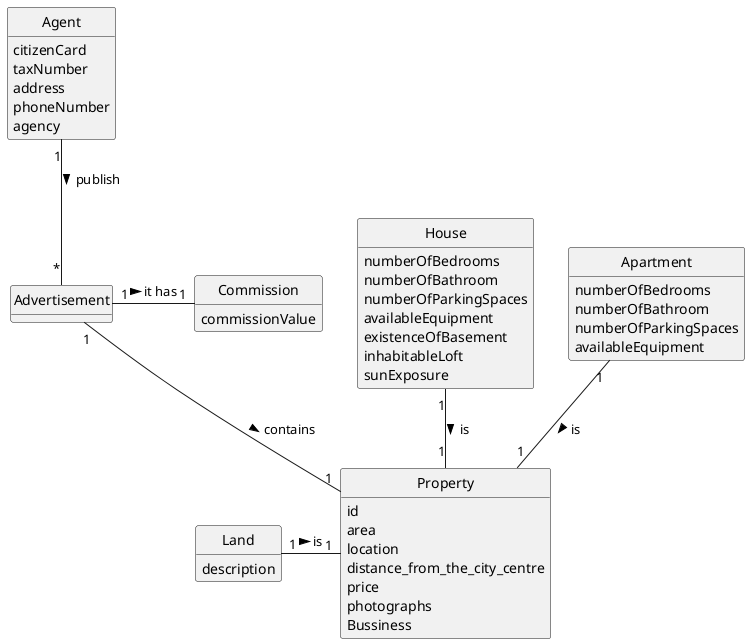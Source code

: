 @startuml
skinparam monochrome true
skinparam packageStyle rectangle
skinparam shadowing false

'left to right direction

skinparam classAttributeIconSize 0

hide circle
hide methods


class Agent {
    citizenCard
    taxNumber
    address
    phoneNumber
    agency
}



class Advertisement {

}



class House {
     numberOfBedrooms
     numberOfBathroom
     numberOfParkingSpaces
     availableEquipment
     existenceOfBasement
     inhabitableLoft
     sunExposure
}

class Apartment {
     numberOfBedrooms
     numberOfBathroom
     numberOfParkingSpaces
     availableEquipment

}
class Land {
     description
}

class Commission {
    commissionValue
}

class Property {
     id
     area
     location
     distance_from_the_city_centre
     price
     photographs
     Bussiness

}




Advertisement "1" -- "1" Property: contains >
Agent "1" -- "*" Advertisement: publish >
House "1" --"1" Property: is >
Apartment"1" -- "1" Property: is >
Land"1" - "1" Property: is >
Advertisement"1" - "1" Commission: it has >







@enduml